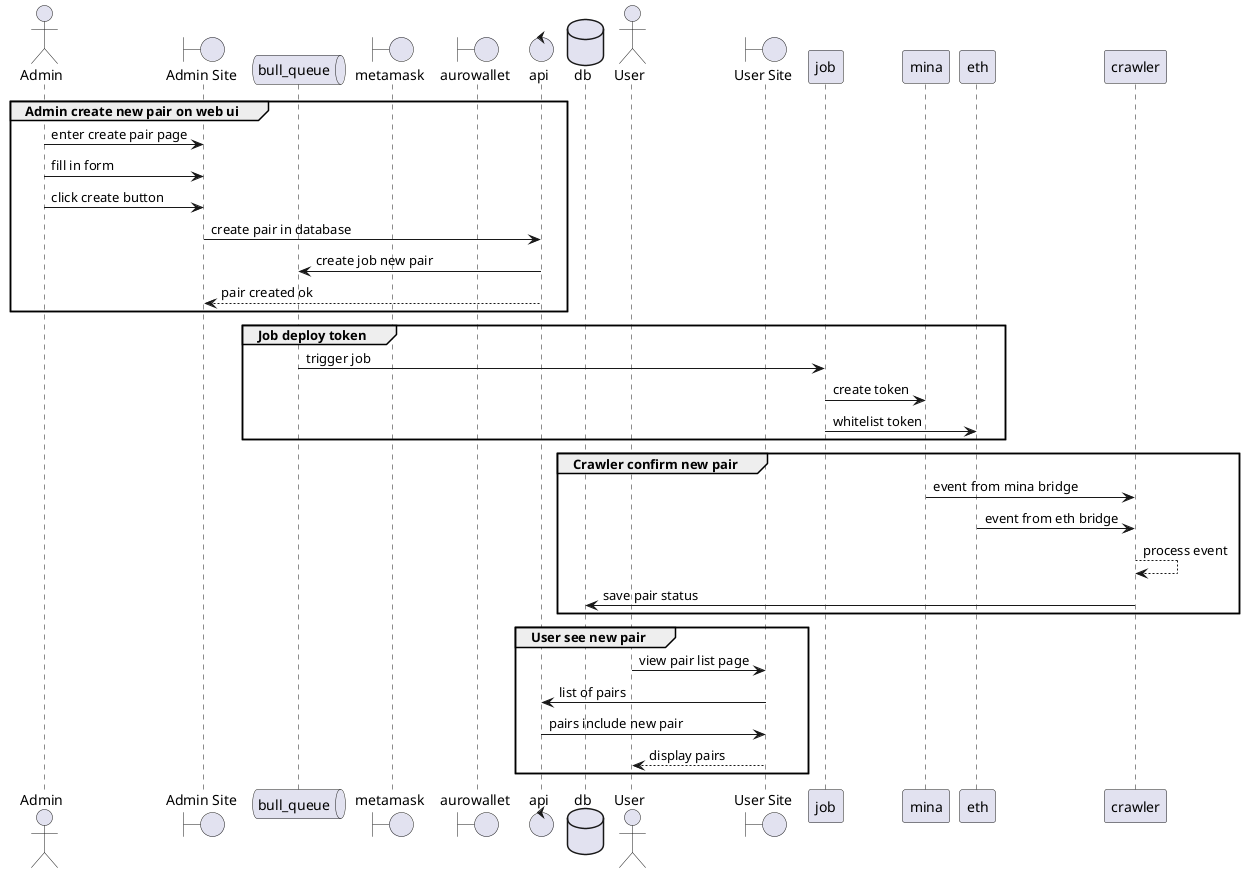 @startuml
actor admin as "Admin"
boundary admin_site as "Admin Site"
queue bull_queue
boundary metamask
boundary aurowallet
control api
database db
actor user as "User"
boundary user_site as "User Site"

group Admin create new pair on web ui

    admin -> admin_site: enter create pair page
    admin -> admin_site: fill in form
    admin -> admin_site: click create button
    admin_site -> api: create pair in database

    api -> bull_queue: create job new pair
    api --> admin_site: pair created ok


end
group Job deploy token
    bull_queue -> job: trigger job
    job -> mina: create token
    job -> eth: whitelist token
end
group Crawler confirm new pair
    mina -> crawler: event from mina bridge
    eth -> crawler: event from eth bridge
    crawler --> crawler: process event
    crawler -> db: save pair status
end
group User see new pair
    user -> user_site: view pair list page
    user_site -> api: list of pairs
    api-> user_site: pairs include new pair
    user_site --> user: display pairs
end
@enduml